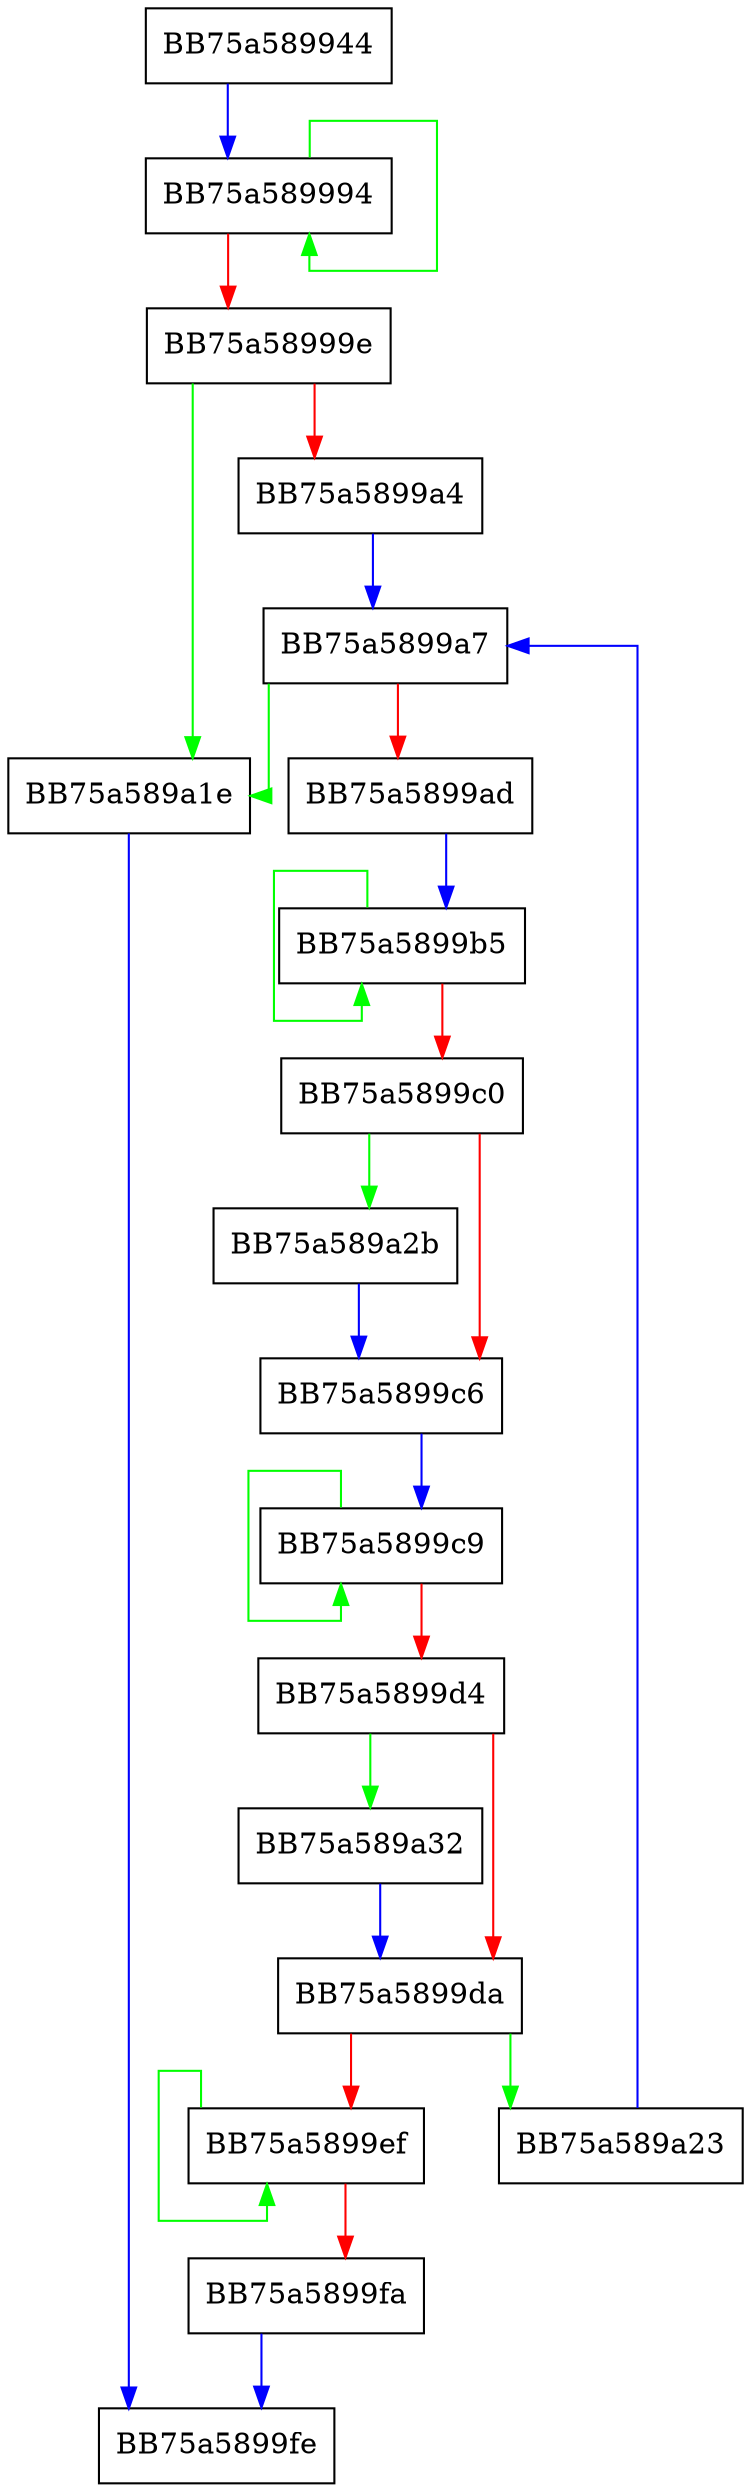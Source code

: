 digraph SkipPrefix {
  node [shape="box"];
  graph [splines=ortho];
  BB75a589944 -> BB75a589994 [color="blue"];
  BB75a589994 -> BB75a589994 [color="green"];
  BB75a589994 -> BB75a58999e [color="red"];
  BB75a58999e -> BB75a589a1e [color="green"];
  BB75a58999e -> BB75a5899a4 [color="red"];
  BB75a5899a4 -> BB75a5899a7 [color="blue"];
  BB75a5899a7 -> BB75a589a1e [color="green"];
  BB75a5899a7 -> BB75a5899ad [color="red"];
  BB75a5899ad -> BB75a5899b5 [color="blue"];
  BB75a5899b5 -> BB75a5899b5 [color="green"];
  BB75a5899b5 -> BB75a5899c0 [color="red"];
  BB75a5899c0 -> BB75a589a2b [color="green"];
  BB75a5899c0 -> BB75a5899c6 [color="red"];
  BB75a5899c6 -> BB75a5899c9 [color="blue"];
  BB75a5899c9 -> BB75a5899c9 [color="green"];
  BB75a5899c9 -> BB75a5899d4 [color="red"];
  BB75a5899d4 -> BB75a589a32 [color="green"];
  BB75a5899d4 -> BB75a5899da [color="red"];
  BB75a5899da -> BB75a589a23 [color="green"];
  BB75a5899da -> BB75a5899ef [color="red"];
  BB75a5899ef -> BB75a5899ef [color="green"];
  BB75a5899ef -> BB75a5899fa [color="red"];
  BB75a5899fa -> BB75a5899fe [color="blue"];
  BB75a589a1e -> BB75a5899fe [color="blue"];
  BB75a589a23 -> BB75a5899a7 [color="blue"];
  BB75a589a2b -> BB75a5899c6 [color="blue"];
  BB75a589a32 -> BB75a5899da [color="blue"];
}